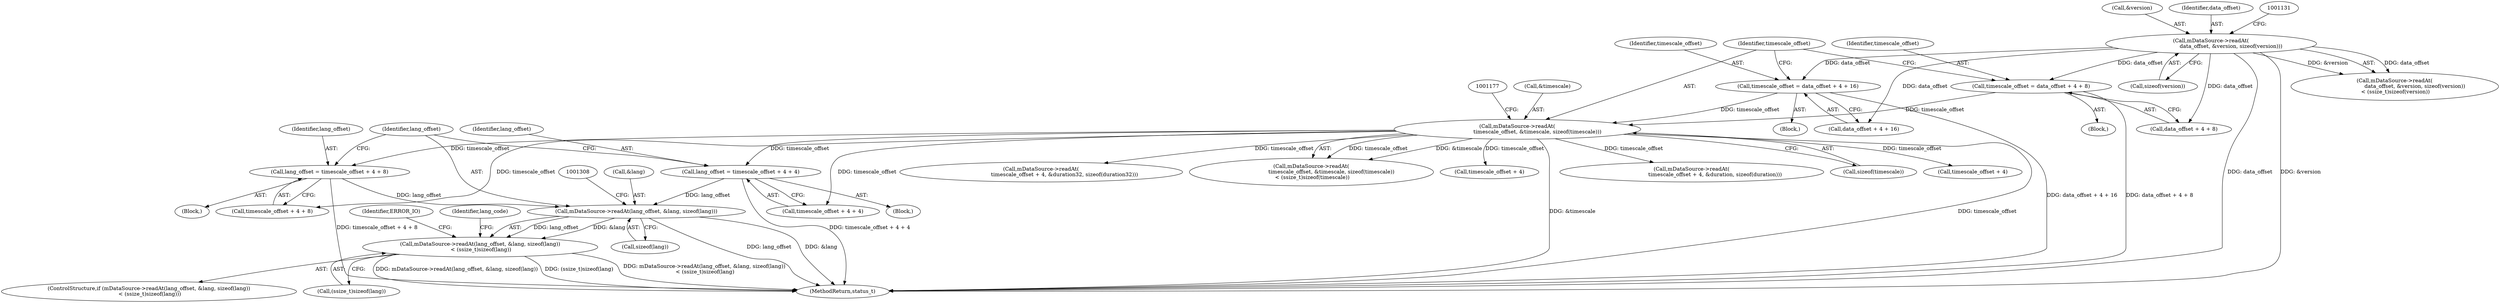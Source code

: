 digraph "0_Android_2674a7218eaa3c87f2ee26d26da5b9170e10f859@API" {
"1001300" [label="(Call,mDataSource->readAt(lang_offset, &lang, sizeof(lang))\n < (ssize_t)sizeof(lang))"];
"1001301" [label="(Call,mDataSource->readAt(lang_offset, &lang, sizeof(lang)))"];
"1001275" [label="(Call,lang_offset = timescale_offset + 4 + 8)"];
"1001170" [label="(Call,mDataSource->readAt(\n                        timescale_offset, &timescale, sizeof(timescale)))"];
"1001143" [label="(Call,timescale_offset = data_offset + 4 + 16)"];
"1001124" [label="(Call,mDataSource->readAt(\n                        data_offset, &version, sizeof(version)))"];
"1001156" [label="(Call,timescale_offset = data_offset + 4 + 8)"];
"1001288" [label="(Call,lang_offset = timescale_offset + 4 + 4)"];
"1001126" [label="(Call,&version)"];
"1001201" [label="(Call,timescale_offset + 4)"];
"1001275" [label="(Call,lang_offset = timescale_offset + 4 + 8)"];
"1001301" [label="(Call,mDataSource->readAt(lang_offset, &lang, sizeof(lang)))"];
"1002927" [label="(MethodReturn,status_t)"];
"1001124" [label="(Call,mDataSource->readAt(\n                        data_offset, &version, sizeof(version)))"];
"1001170" [label="(Call,mDataSource->readAt(\n                        timescale_offset, &timescale, sizeof(timescale)))"];
"1001142" [label="(Block,)"];
"1001299" [label="(ControlStructure,if (mDataSource->readAt(lang_offset, &lang, sizeof(lang))\n < (ssize_t)sizeof(lang)))"];
"1001230" [label="(Call,mDataSource->readAt(\n                            timescale_offset + 4, &duration32, sizeof(duration32)))"];
"1001144" [label="(Identifier,timescale_offset)"];
"1001125" [label="(Identifier,data_offset)"];
"1001169" [label="(Call,mDataSource->readAt(\n                        timescale_offset, &timescale, sizeof(timescale))\n < (ssize_t)sizeof(timescale))"];
"1001156" [label="(Call,timescale_offset = data_offset + 4 + 8)"];
"1001300" [label="(Call,mDataSource->readAt(lang_offset, &lang, sizeof(lang))\n < (ssize_t)sizeof(lang))"];
"1001287" [label="(Block,)"];
"1001158" [label="(Call,data_offset + 4 + 8)"];
"1001231" [label="(Call,timescale_offset + 4)"];
"1001145" [label="(Call,data_offset + 4 + 16)"];
"1001274" [label="(Block,)"];
"1001303" [label="(Call,&lang)"];
"1001171" [label="(Identifier,timescale_offset)"];
"1001200" [label="(Call,mDataSource->readAt(\n                            timescale_offset + 4, &duration, sizeof(duration)))"];
"1001307" [label="(Call,(ssize_t)sizeof(lang))"];
"1001155" [label="(Block,)"];
"1001276" [label="(Identifier,lang_offset)"];
"1001123" [label="(Call,mDataSource->readAt(\n                        data_offset, &version, sizeof(version))\n < (ssize_t)sizeof(version))"];
"1001277" [label="(Call,timescale_offset + 4 + 8)"];
"1001128" [label="(Call,sizeof(version))"];
"1001172" [label="(Call,&timescale)"];
"1001302" [label="(Identifier,lang_offset)"];
"1001288" [label="(Call,lang_offset = timescale_offset + 4 + 4)"];
"1001174" [label="(Call,sizeof(timescale))"];
"1001313" [label="(Identifier,ERROR_IO)"];
"1001143" [label="(Call,timescale_offset = data_offset + 4 + 16)"];
"1001290" [label="(Call,timescale_offset + 4 + 4)"];
"1001317" [label="(Identifier,lang_code)"];
"1001157" [label="(Identifier,timescale_offset)"];
"1001305" [label="(Call,sizeof(lang))"];
"1001289" [label="(Identifier,lang_offset)"];
"1001300" -> "1001299"  [label="AST: "];
"1001300" -> "1001307"  [label="CFG: "];
"1001301" -> "1001300"  [label="AST: "];
"1001307" -> "1001300"  [label="AST: "];
"1001313" -> "1001300"  [label="CFG: "];
"1001317" -> "1001300"  [label="CFG: "];
"1001300" -> "1002927"  [label="DDG: mDataSource->readAt(lang_offset, &lang, sizeof(lang))\n < (ssize_t)sizeof(lang)"];
"1001300" -> "1002927"  [label="DDG: mDataSource->readAt(lang_offset, &lang, sizeof(lang))"];
"1001300" -> "1002927"  [label="DDG: (ssize_t)sizeof(lang)"];
"1001301" -> "1001300"  [label="DDG: lang_offset"];
"1001301" -> "1001300"  [label="DDG: &lang"];
"1001301" -> "1001305"  [label="CFG: "];
"1001302" -> "1001301"  [label="AST: "];
"1001303" -> "1001301"  [label="AST: "];
"1001305" -> "1001301"  [label="AST: "];
"1001308" -> "1001301"  [label="CFG: "];
"1001301" -> "1002927"  [label="DDG: lang_offset"];
"1001301" -> "1002927"  [label="DDG: &lang"];
"1001275" -> "1001301"  [label="DDG: lang_offset"];
"1001288" -> "1001301"  [label="DDG: lang_offset"];
"1001275" -> "1001274"  [label="AST: "];
"1001275" -> "1001277"  [label="CFG: "];
"1001276" -> "1001275"  [label="AST: "];
"1001277" -> "1001275"  [label="AST: "];
"1001302" -> "1001275"  [label="CFG: "];
"1001275" -> "1002927"  [label="DDG: timescale_offset + 4 + 8"];
"1001170" -> "1001275"  [label="DDG: timescale_offset"];
"1001170" -> "1001169"  [label="AST: "];
"1001170" -> "1001174"  [label="CFG: "];
"1001171" -> "1001170"  [label="AST: "];
"1001172" -> "1001170"  [label="AST: "];
"1001174" -> "1001170"  [label="AST: "];
"1001177" -> "1001170"  [label="CFG: "];
"1001170" -> "1002927"  [label="DDG: &timescale"];
"1001170" -> "1002927"  [label="DDG: timescale_offset"];
"1001170" -> "1001169"  [label="DDG: timescale_offset"];
"1001170" -> "1001169"  [label="DDG: &timescale"];
"1001143" -> "1001170"  [label="DDG: timescale_offset"];
"1001156" -> "1001170"  [label="DDG: timescale_offset"];
"1001170" -> "1001200"  [label="DDG: timescale_offset"];
"1001170" -> "1001201"  [label="DDG: timescale_offset"];
"1001170" -> "1001230"  [label="DDG: timescale_offset"];
"1001170" -> "1001231"  [label="DDG: timescale_offset"];
"1001170" -> "1001277"  [label="DDG: timescale_offset"];
"1001170" -> "1001288"  [label="DDG: timescale_offset"];
"1001170" -> "1001290"  [label="DDG: timescale_offset"];
"1001143" -> "1001142"  [label="AST: "];
"1001143" -> "1001145"  [label="CFG: "];
"1001144" -> "1001143"  [label="AST: "];
"1001145" -> "1001143"  [label="AST: "];
"1001171" -> "1001143"  [label="CFG: "];
"1001143" -> "1002927"  [label="DDG: data_offset + 4 + 16"];
"1001124" -> "1001143"  [label="DDG: data_offset"];
"1001124" -> "1001123"  [label="AST: "];
"1001124" -> "1001128"  [label="CFG: "];
"1001125" -> "1001124"  [label="AST: "];
"1001126" -> "1001124"  [label="AST: "];
"1001128" -> "1001124"  [label="AST: "];
"1001131" -> "1001124"  [label="CFG: "];
"1001124" -> "1002927"  [label="DDG: &version"];
"1001124" -> "1002927"  [label="DDG: data_offset"];
"1001124" -> "1001123"  [label="DDG: data_offset"];
"1001124" -> "1001123"  [label="DDG: &version"];
"1001124" -> "1001145"  [label="DDG: data_offset"];
"1001124" -> "1001156"  [label="DDG: data_offset"];
"1001124" -> "1001158"  [label="DDG: data_offset"];
"1001156" -> "1001155"  [label="AST: "];
"1001156" -> "1001158"  [label="CFG: "];
"1001157" -> "1001156"  [label="AST: "];
"1001158" -> "1001156"  [label="AST: "];
"1001171" -> "1001156"  [label="CFG: "];
"1001156" -> "1002927"  [label="DDG: data_offset + 4 + 8"];
"1001288" -> "1001287"  [label="AST: "];
"1001288" -> "1001290"  [label="CFG: "];
"1001289" -> "1001288"  [label="AST: "];
"1001290" -> "1001288"  [label="AST: "];
"1001302" -> "1001288"  [label="CFG: "];
"1001288" -> "1002927"  [label="DDG: timescale_offset + 4 + 4"];
}
